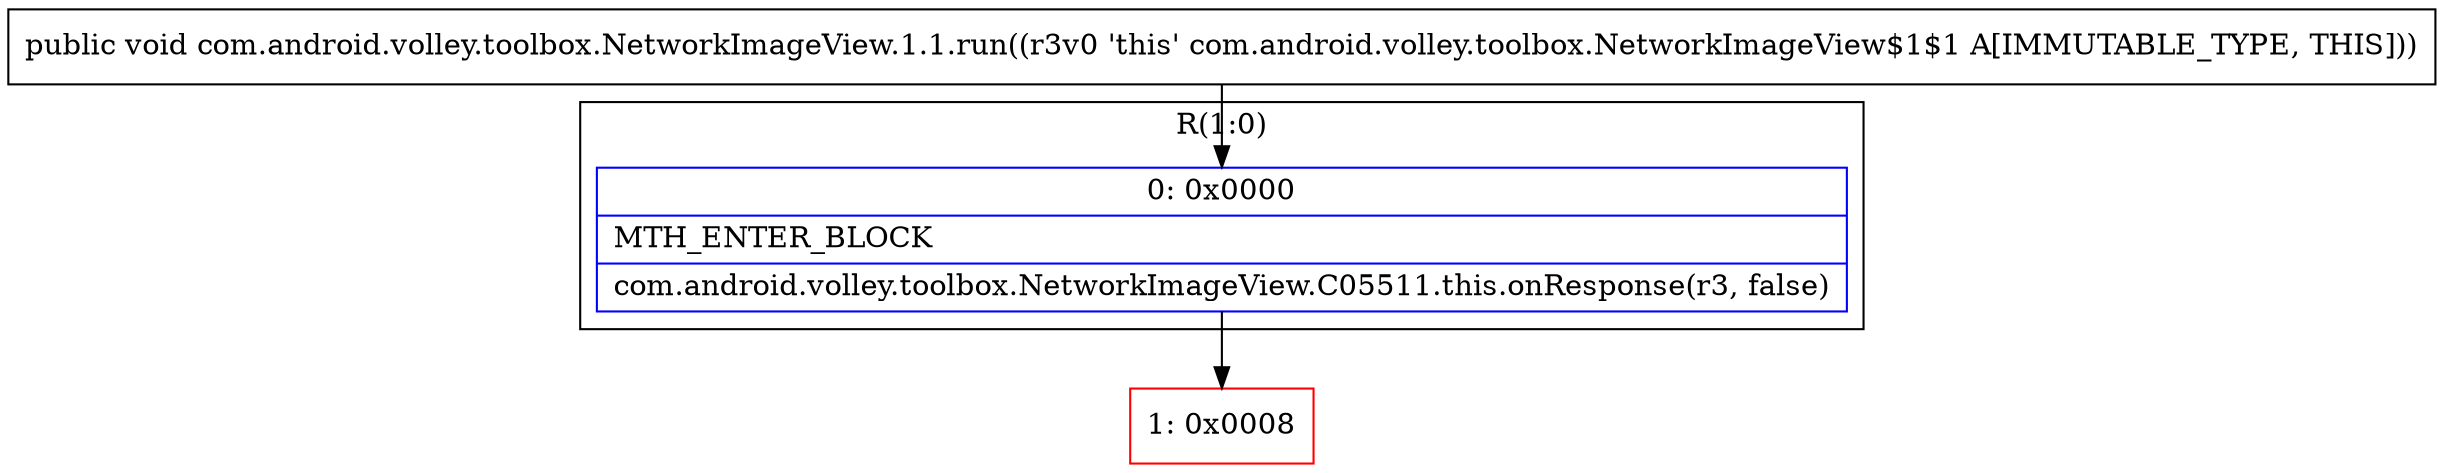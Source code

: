 digraph "CFG forcom.android.volley.toolbox.NetworkImageView.1.1.run()V" {
subgraph cluster_Region_957598137 {
label = "R(1:0)";
node [shape=record,color=blue];
Node_0 [shape=record,label="{0\:\ 0x0000|MTH_ENTER_BLOCK\l|com.android.volley.toolbox.NetworkImageView.C05511.this.onResponse(r3, false)\l}"];
}
Node_1 [shape=record,color=red,label="{1\:\ 0x0008}"];
MethodNode[shape=record,label="{public void com.android.volley.toolbox.NetworkImageView.1.1.run((r3v0 'this' com.android.volley.toolbox.NetworkImageView$1$1 A[IMMUTABLE_TYPE, THIS])) }"];
MethodNode -> Node_0;
Node_0 -> Node_1;
}

